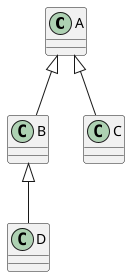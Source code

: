 {
  "sha1": "cqmflwhupima1u0ou6cain92a69xs7w",
  "insertion": {
    "when": "2024-06-01T09:03:01.912Z",
    "user": "plantuml@gmail.com"
  }
}
@startuml
skinparam backgroundcolor transparent
A <|-- B
A <|-- C

B <|-- D
@enduml
